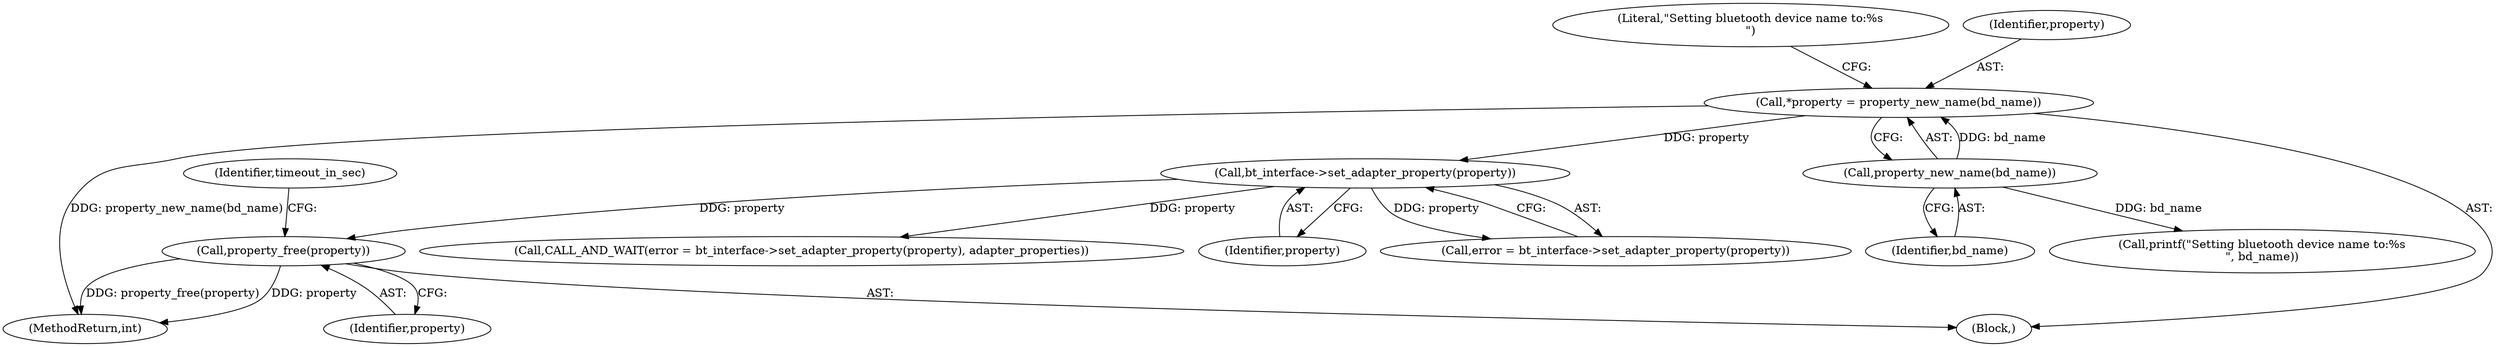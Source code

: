 digraph "0_Android_37c88107679d36c419572732b4af6e18bb2f7dce_6@API" {
"1000397" [label="(Call,property_free(property))"];
"1000368" [label="(Call,bt_interface->set_adapter_property(property))"];
"1000357" [label="(Call,*property = property_new_name(bd_name))"];
"1000359" [label="(Call,property_new_name(bd_name))"];
"1000369" [label="(Identifier,property)"];
"1000360" [label="(Identifier,bd_name)"];
"1000400" [label="(Identifier,timeout_in_sec)"];
"1000362" [label="(Literal,\"Setting bluetooth device name to:%s\n\")"];
"1000397" [label="(Call,property_free(property))"];
"1000366" [label="(Call,error = bt_interface->set_adapter_property(property))"];
"1000359" [label="(Call,property_new_name(bd_name))"];
"1000357" [label="(Call,*property = property_new_name(bd_name))"];
"1000578" [label="(MethodReturn,int)"];
"1000365" [label="(Call,CALL_AND_WAIT(error = bt_interface->set_adapter_property(property), adapter_properties))"];
"1000398" [label="(Identifier,property)"];
"1000368" [label="(Call,bt_interface->set_adapter_property(property))"];
"1000358" [label="(Identifier,property)"];
"1000361" [label="(Call,printf(\"Setting bluetooth device name to:%s\n\", bd_name))"];
"1000349" [label="(Block,)"];
"1000397" -> "1000349"  [label="AST: "];
"1000397" -> "1000398"  [label="CFG: "];
"1000398" -> "1000397"  [label="AST: "];
"1000400" -> "1000397"  [label="CFG: "];
"1000397" -> "1000578"  [label="DDG: property_free(property)"];
"1000397" -> "1000578"  [label="DDG: property"];
"1000368" -> "1000397"  [label="DDG: property"];
"1000368" -> "1000366"  [label="AST: "];
"1000368" -> "1000369"  [label="CFG: "];
"1000369" -> "1000368"  [label="AST: "];
"1000366" -> "1000368"  [label="CFG: "];
"1000368" -> "1000365"  [label="DDG: property"];
"1000368" -> "1000366"  [label="DDG: property"];
"1000357" -> "1000368"  [label="DDG: property"];
"1000357" -> "1000349"  [label="AST: "];
"1000357" -> "1000359"  [label="CFG: "];
"1000358" -> "1000357"  [label="AST: "];
"1000359" -> "1000357"  [label="AST: "];
"1000362" -> "1000357"  [label="CFG: "];
"1000357" -> "1000578"  [label="DDG: property_new_name(bd_name)"];
"1000359" -> "1000357"  [label="DDG: bd_name"];
"1000359" -> "1000360"  [label="CFG: "];
"1000360" -> "1000359"  [label="AST: "];
"1000359" -> "1000361"  [label="DDG: bd_name"];
}
